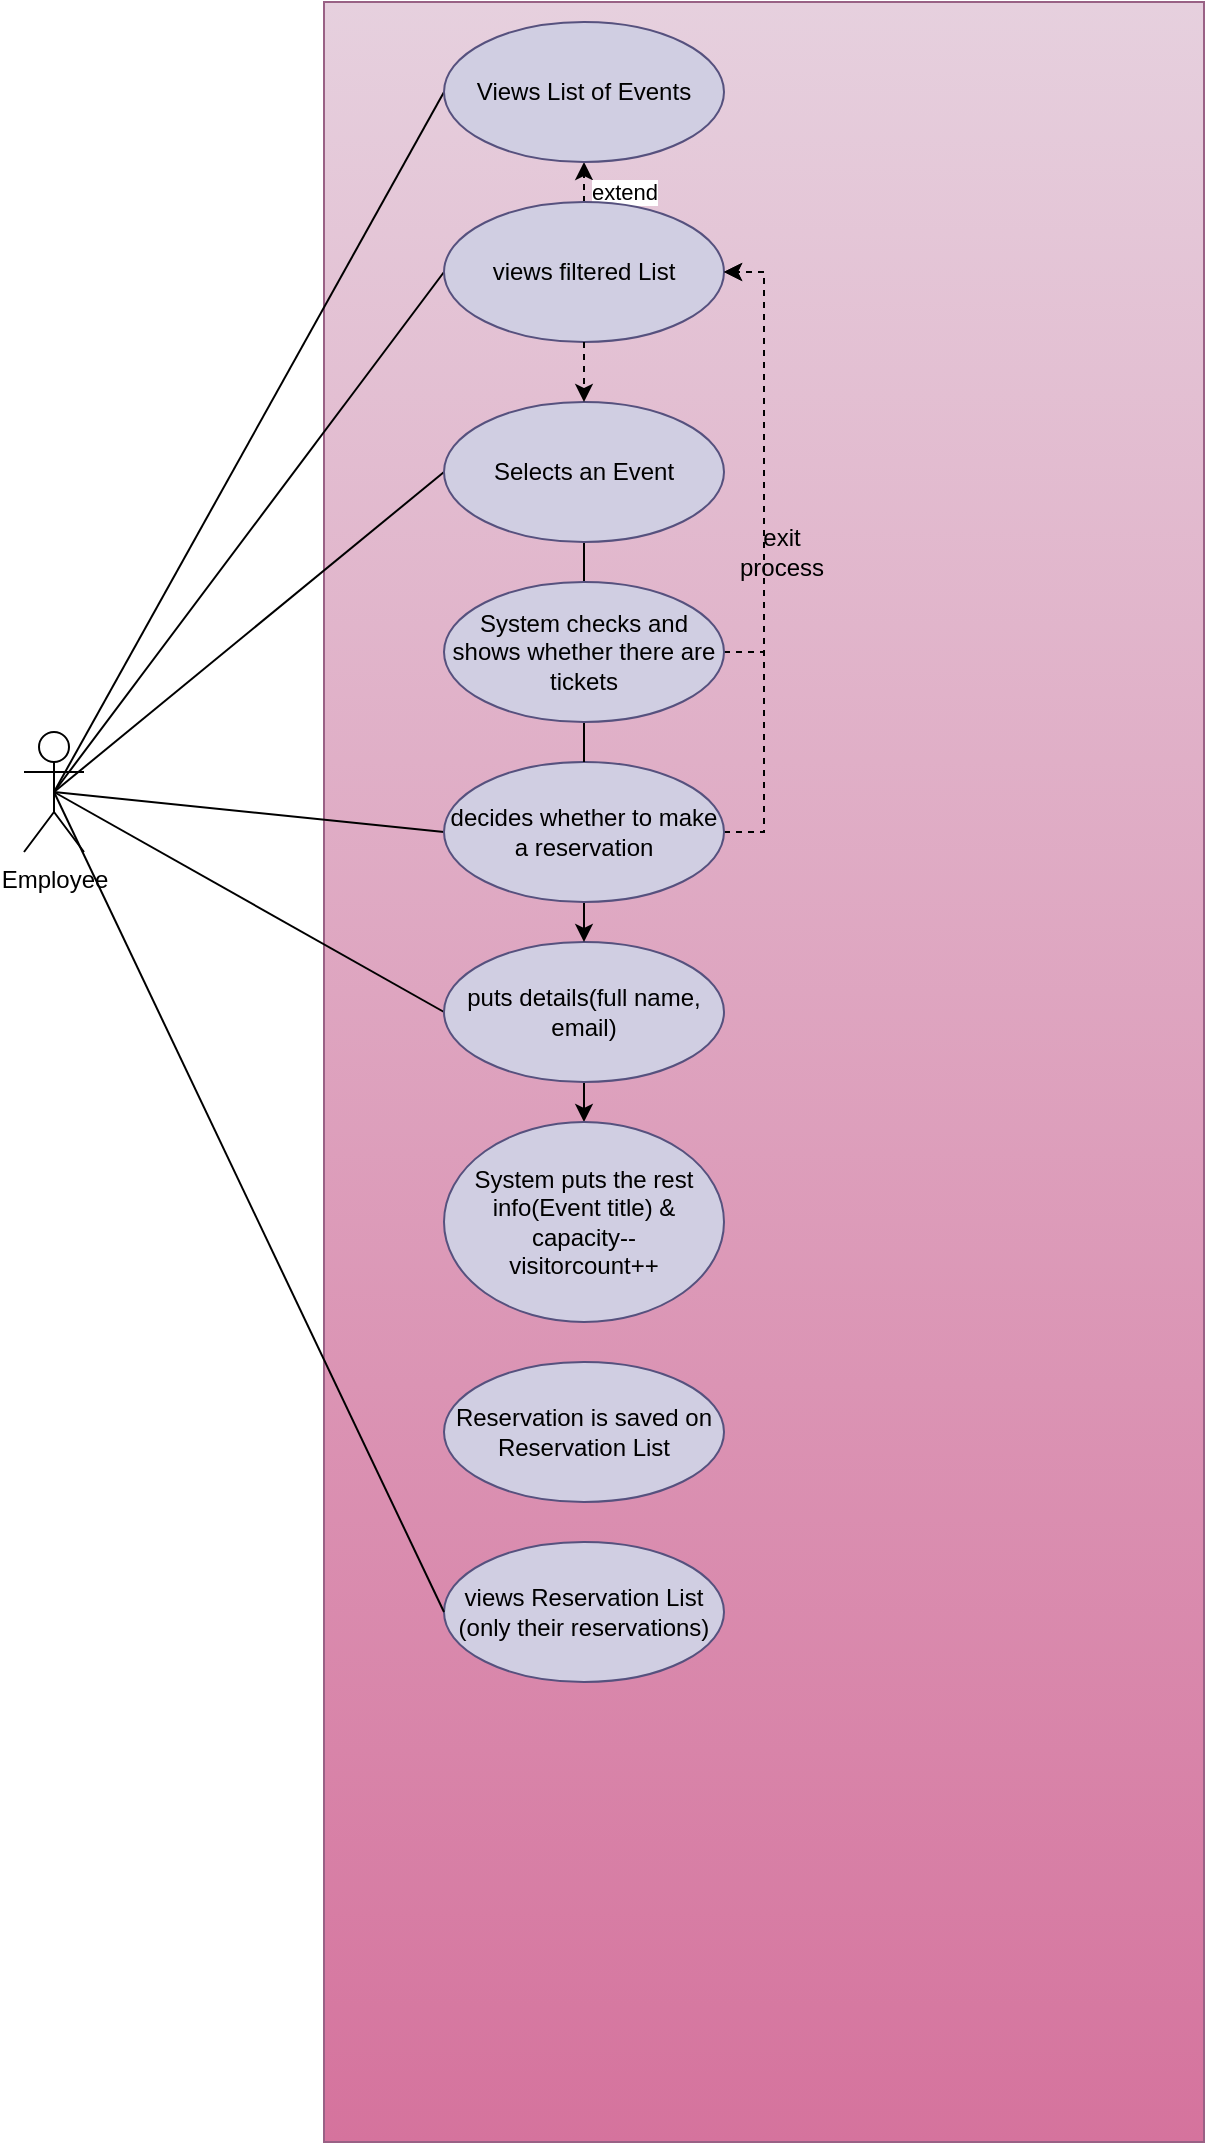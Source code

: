 <mxfile version="26.0.2">
  <diagram name="Page-1" id="cxiBW-Hi8_wqYHiND1pR">
    <mxGraphModel dx="1500" dy="649" grid="1" gridSize="10" guides="1" tooltips="1" connect="1" arrows="1" fold="1" page="1" pageScale="1" pageWidth="827" pageHeight="1169" math="0" shadow="0">
      <root>
        <mxCell id="0" />
        <mxCell id="1" parent="0" />
        <mxCell id="XOEDh6kkNM1jTla5hI9O-22" value="" style="rounded=0;whiteSpace=wrap;html=1;fillColor=#e6d0de;strokeColor=#996185;gradientColor=#d5739d;" vertex="1" parent="1">
          <mxGeometry x="200" y="160" width="440" height="1070" as="geometry" />
        </mxCell>
        <mxCell id="XOEDh6kkNM1jTla5hI9O-1" style="rounded=0;orthogonalLoop=1;jettySize=auto;html=1;exitX=0.5;exitY=0.5;exitDx=0;exitDy=0;exitPerimeter=0;entryX=0;entryY=0.5;entryDx=0;entryDy=0;endArrow=none;endFill=0;" edge="1" parent="1" source="XOEDh6kkNM1jTla5hI9O-6" target="XOEDh6kkNM1jTla5hI9O-10">
          <mxGeometry relative="1" as="geometry" />
        </mxCell>
        <mxCell id="XOEDh6kkNM1jTla5hI9O-2" style="rounded=0;orthogonalLoop=1;jettySize=auto;html=1;exitX=0.5;exitY=0.5;exitDx=0;exitDy=0;exitPerimeter=0;entryX=0;entryY=0.5;entryDx=0;entryDy=0;endArrow=none;endFill=0;" edge="1" parent="1" source="XOEDh6kkNM1jTla5hI9O-6" target="XOEDh6kkNM1jTla5hI9O-13">
          <mxGeometry relative="1" as="geometry">
            <mxPoint x="260" y="385" as="targetPoint" />
          </mxGeometry>
        </mxCell>
        <mxCell id="XOEDh6kkNM1jTla5hI9O-3" style="rounded=0;orthogonalLoop=1;jettySize=auto;html=1;exitX=0.5;exitY=0.5;exitDx=0;exitDy=0;exitPerimeter=0;entryX=0;entryY=0.5;entryDx=0;entryDy=0;endArrow=none;endFill=0;" edge="1" parent="1" source="XOEDh6kkNM1jTla5hI9O-6" target="XOEDh6kkNM1jTla5hI9O-9">
          <mxGeometry relative="1" as="geometry" />
        </mxCell>
        <mxCell id="XOEDh6kkNM1jTla5hI9O-4" style="rounded=0;orthogonalLoop=1;jettySize=auto;html=1;exitX=0.5;exitY=0.5;exitDx=0;exitDy=0;exitPerimeter=0;endArrow=none;endFill=0;entryX=0;entryY=0.5;entryDx=0;entryDy=0;" edge="1" parent="1" source="XOEDh6kkNM1jTla5hI9O-6" target="XOEDh6kkNM1jTla5hI9O-11">
          <mxGeometry relative="1" as="geometry">
            <mxPoint x="350" y="765" as="targetPoint" />
          </mxGeometry>
        </mxCell>
        <mxCell id="XOEDh6kkNM1jTla5hI9O-5" style="rounded=0;orthogonalLoop=1;jettySize=auto;html=1;exitX=0.5;exitY=0.5;exitDx=0;exitDy=0;exitPerimeter=0;entryX=0;entryY=0.5;entryDx=0;entryDy=0;endArrow=none;endFill=0;" edge="1" parent="1" source="XOEDh6kkNM1jTla5hI9O-6" target="XOEDh6kkNM1jTla5hI9O-18">
          <mxGeometry relative="1" as="geometry">
            <mxPoint x="260" y="855" as="targetPoint" />
          </mxGeometry>
        </mxCell>
        <mxCell id="XOEDh6kkNM1jTla5hI9O-6" value="Employee" style="shape=umlActor;verticalLabelPosition=bottom;verticalAlign=top;html=1;" vertex="1" parent="1">
          <mxGeometry x="50" y="525" width="30" height="60" as="geometry" />
        </mxCell>
        <mxCell id="XOEDh6kkNM1jTla5hI9O-7" style="edgeStyle=orthogonalEdgeStyle;rounded=0;orthogonalLoop=1;jettySize=auto;html=1;exitX=0.5;exitY=0;exitDx=0;exitDy=0;entryX=0.5;entryY=1;entryDx=0;entryDy=0;dashed=1;" edge="1" parent="1" source="XOEDh6kkNM1jTla5hI9O-9" target="XOEDh6kkNM1jTla5hI9O-10">
          <mxGeometry relative="1" as="geometry" />
        </mxCell>
        <mxCell id="XOEDh6kkNM1jTla5hI9O-8" value="extend" style="edgeLabel;html=1;align=center;verticalAlign=middle;resizable=0;points=[];" vertex="1" connectable="0" parent="XOEDh6kkNM1jTla5hI9O-7">
          <mxGeometry x="-0.093" relative="1" as="geometry">
            <mxPoint x="20" y="4" as="offset" />
          </mxGeometry>
        </mxCell>
        <mxCell id="XOEDh6kkNM1jTla5hI9O-9" value="views filtered List" style="ellipse;whiteSpace=wrap;html=1;fillColor=#d0cee2;strokeColor=#56517e;" vertex="1" parent="1">
          <mxGeometry x="260" y="260" width="140" height="70" as="geometry" />
        </mxCell>
        <mxCell id="XOEDh6kkNM1jTla5hI9O-10" value="Views List of Events" style="ellipse;whiteSpace=wrap;html=1;fillColor=#d0cee2;strokeColor=#56517e;" vertex="1" parent="1">
          <mxGeometry x="260" y="170" width="140" height="70" as="geometry" />
        </mxCell>
        <mxCell id="XOEDh6kkNM1jTla5hI9O-26" style="edgeStyle=orthogonalEdgeStyle;rounded=0;orthogonalLoop=1;jettySize=auto;html=1;exitX=0.5;exitY=1;exitDx=0;exitDy=0;entryX=0.5;entryY=0;entryDx=0;entryDy=0;endArrow=none;endFill=0;" edge="1" parent="1" source="XOEDh6kkNM1jTla5hI9O-11" target="XOEDh6kkNM1jTla5hI9O-20">
          <mxGeometry relative="1" as="geometry" />
        </mxCell>
        <mxCell id="XOEDh6kkNM1jTla5hI9O-11" value="Selects an Event" style="ellipse;whiteSpace=wrap;html=1;fillColor=#d0cee2;strokeColor=#56517e;" vertex="1" parent="1">
          <mxGeometry x="260" y="360" width="140" height="70" as="geometry" />
        </mxCell>
        <mxCell id="XOEDh6kkNM1jTla5hI9O-12" value="&lt;div&gt;exit&lt;/div&gt;&lt;div&gt;process&lt;br&gt;&lt;/div&gt;" style="text;html=1;align=center;verticalAlign=middle;whiteSpace=wrap;rounded=0;" vertex="1" parent="1">
          <mxGeometry x="414" y="430" width="30" height="10" as="geometry" />
        </mxCell>
        <mxCell id="XOEDh6kkNM1jTla5hI9O-29" style="edgeStyle=orthogonalEdgeStyle;rounded=0;orthogonalLoop=1;jettySize=auto;html=1;exitX=0.5;exitY=1;exitDx=0;exitDy=0;entryX=0.5;entryY=0;entryDx=0;entryDy=0;" edge="1" parent="1" source="XOEDh6kkNM1jTla5hI9O-13" target="XOEDh6kkNM1jTla5hI9O-21">
          <mxGeometry relative="1" as="geometry" />
        </mxCell>
        <mxCell id="XOEDh6kkNM1jTla5hI9O-13" value="puts details(full name, email)" style="ellipse;whiteSpace=wrap;html=1;fillColor=#d0cee2;strokeColor=#56517e;" vertex="1" parent="1">
          <mxGeometry x="260" y="630" width="140" height="70" as="geometry" />
        </mxCell>
        <mxCell id="XOEDh6kkNM1jTla5hI9O-16" style="rounded=0;orthogonalLoop=1;jettySize=auto;html=1;entryX=0.5;entryY=0;entryDx=0;entryDy=0;dashed=1;exitX=0.5;exitY=1;exitDx=0;exitDy=0;" edge="1" parent="1" source="XOEDh6kkNM1jTla5hI9O-9" target="XOEDh6kkNM1jTla5hI9O-11">
          <mxGeometry relative="1" as="geometry">
            <mxPoint x="414" y="393.888" as="sourcePoint" />
            <mxPoint x="330" y="350" as="targetPoint" />
          </mxGeometry>
        </mxCell>
        <mxCell id="XOEDh6kkNM1jTla5hI9O-17" style="edgeStyle=orthogonalEdgeStyle;rounded=0;orthogonalLoop=1;jettySize=auto;html=1;exitX=1;exitY=0.5;exitDx=0;exitDy=0;entryX=1;entryY=0.5;entryDx=0;entryDy=0;dashed=1;" edge="1" parent="1" source="XOEDh6kkNM1jTla5hI9O-18" target="XOEDh6kkNM1jTla5hI9O-9">
          <mxGeometry relative="1" as="geometry">
            <mxPoint x="400" y="385" as="targetPoint" />
          </mxGeometry>
        </mxCell>
        <mxCell id="XOEDh6kkNM1jTla5hI9O-28" style="edgeStyle=orthogonalEdgeStyle;rounded=0;orthogonalLoop=1;jettySize=auto;html=1;exitX=0.5;exitY=1;exitDx=0;exitDy=0;entryX=0.5;entryY=0;entryDx=0;entryDy=0;" edge="1" parent="1" source="XOEDh6kkNM1jTla5hI9O-18" target="XOEDh6kkNM1jTla5hI9O-13">
          <mxGeometry relative="1" as="geometry" />
        </mxCell>
        <mxCell id="XOEDh6kkNM1jTla5hI9O-18" value="decides whether to make a reservation" style="ellipse;whiteSpace=wrap;html=1;fillColor=#d0cee2;strokeColor=#56517e;" vertex="1" parent="1">
          <mxGeometry x="260" y="540" width="140" height="70" as="geometry" />
        </mxCell>
        <mxCell id="XOEDh6kkNM1jTla5hI9O-25" style="edgeStyle=orthogonalEdgeStyle;rounded=0;orthogonalLoop=1;jettySize=auto;html=1;exitX=1;exitY=0.5;exitDx=0;exitDy=0;entryX=1;entryY=0.5;entryDx=0;entryDy=0;dashed=1;" edge="1" parent="1" source="XOEDh6kkNM1jTla5hI9O-20" target="XOEDh6kkNM1jTla5hI9O-9">
          <mxGeometry relative="1" as="geometry" />
        </mxCell>
        <mxCell id="XOEDh6kkNM1jTla5hI9O-27" style="edgeStyle=orthogonalEdgeStyle;rounded=0;orthogonalLoop=1;jettySize=auto;html=1;exitX=0.5;exitY=1;exitDx=0;exitDy=0;entryX=0.5;entryY=0;entryDx=0;entryDy=0;endArrow=none;endFill=0;" edge="1" parent="1" source="XOEDh6kkNM1jTla5hI9O-20" target="XOEDh6kkNM1jTla5hI9O-18">
          <mxGeometry relative="1" as="geometry" />
        </mxCell>
        <mxCell id="XOEDh6kkNM1jTla5hI9O-20" value="System checks and shows whether there are tickets" style="ellipse;whiteSpace=wrap;html=1;fillColor=#d0cee2;strokeColor=#56517e;" vertex="1" parent="1">
          <mxGeometry x="260" y="450" width="140" height="70" as="geometry" />
        </mxCell>
        <mxCell id="XOEDh6kkNM1jTla5hI9O-21" value="&lt;div&gt;System puts the rest info(Event title) &amp;amp; &lt;br&gt;&lt;/div&gt;&lt;div&gt;capacity--&lt;/div&gt;&lt;div&gt;visitorcount++&lt;br&gt;&lt;/div&gt;" style="ellipse;whiteSpace=wrap;html=1;fillColor=#d0cee2;strokeColor=#56517e;" vertex="1" parent="1">
          <mxGeometry x="260" y="720" width="140" height="100" as="geometry" />
        </mxCell>
        <mxCell id="XOEDh6kkNM1jTla5hI9O-31" value="Reservation is saved on Reservation List" style="ellipse;whiteSpace=wrap;html=1;fillColor=#d0cee2;strokeColor=#56517e;" vertex="1" parent="1">
          <mxGeometry x="260" y="840" width="140" height="70" as="geometry" />
        </mxCell>
        <mxCell id="XOEDh6kkNM1jTla5hI9O-32" value="&lt;div&gt;views Reservation List&lt;/div&gt;&lt;div&gt;(only their reservations)&lt;br&gt;&lt;/div&gt;" style="ellipse;whiteSpace=wrap;html=1;fillColor=#d0cee2;strokeColor=#56517e;" vertex="1" parent="1">
          <mxGeometry x="260" y="930" width="140" height="70" as="geometry" />
        </mxCell>
        <mxCell id="XOEDh6kkNM1jTla5hI9O-33" style="rounded=0;orthogonalLoop=1;jettySize=auto;html=1;exitX=0.5;exitY=0.5;exitDx=0;exitDy=0;exitPerimeter=0;entryX=0;entryY=0.5;entryDx=0;entryDy=0;endArrow=none;endFill=0;" edge="1" parent="1" source="XOEDh6kkNM1jTla5hI9O-6" target="XOEDh6kkNM1jTla5hI9O-32">
          <mxGeometry relative="1" as="geometry">
            <mxPoint x="261" y="870" as="targetPoint" />
          </mxGeometry>
        </mxCell>
      </root>
    </mxGraphModel>
  </diagram>
</mxfile>
